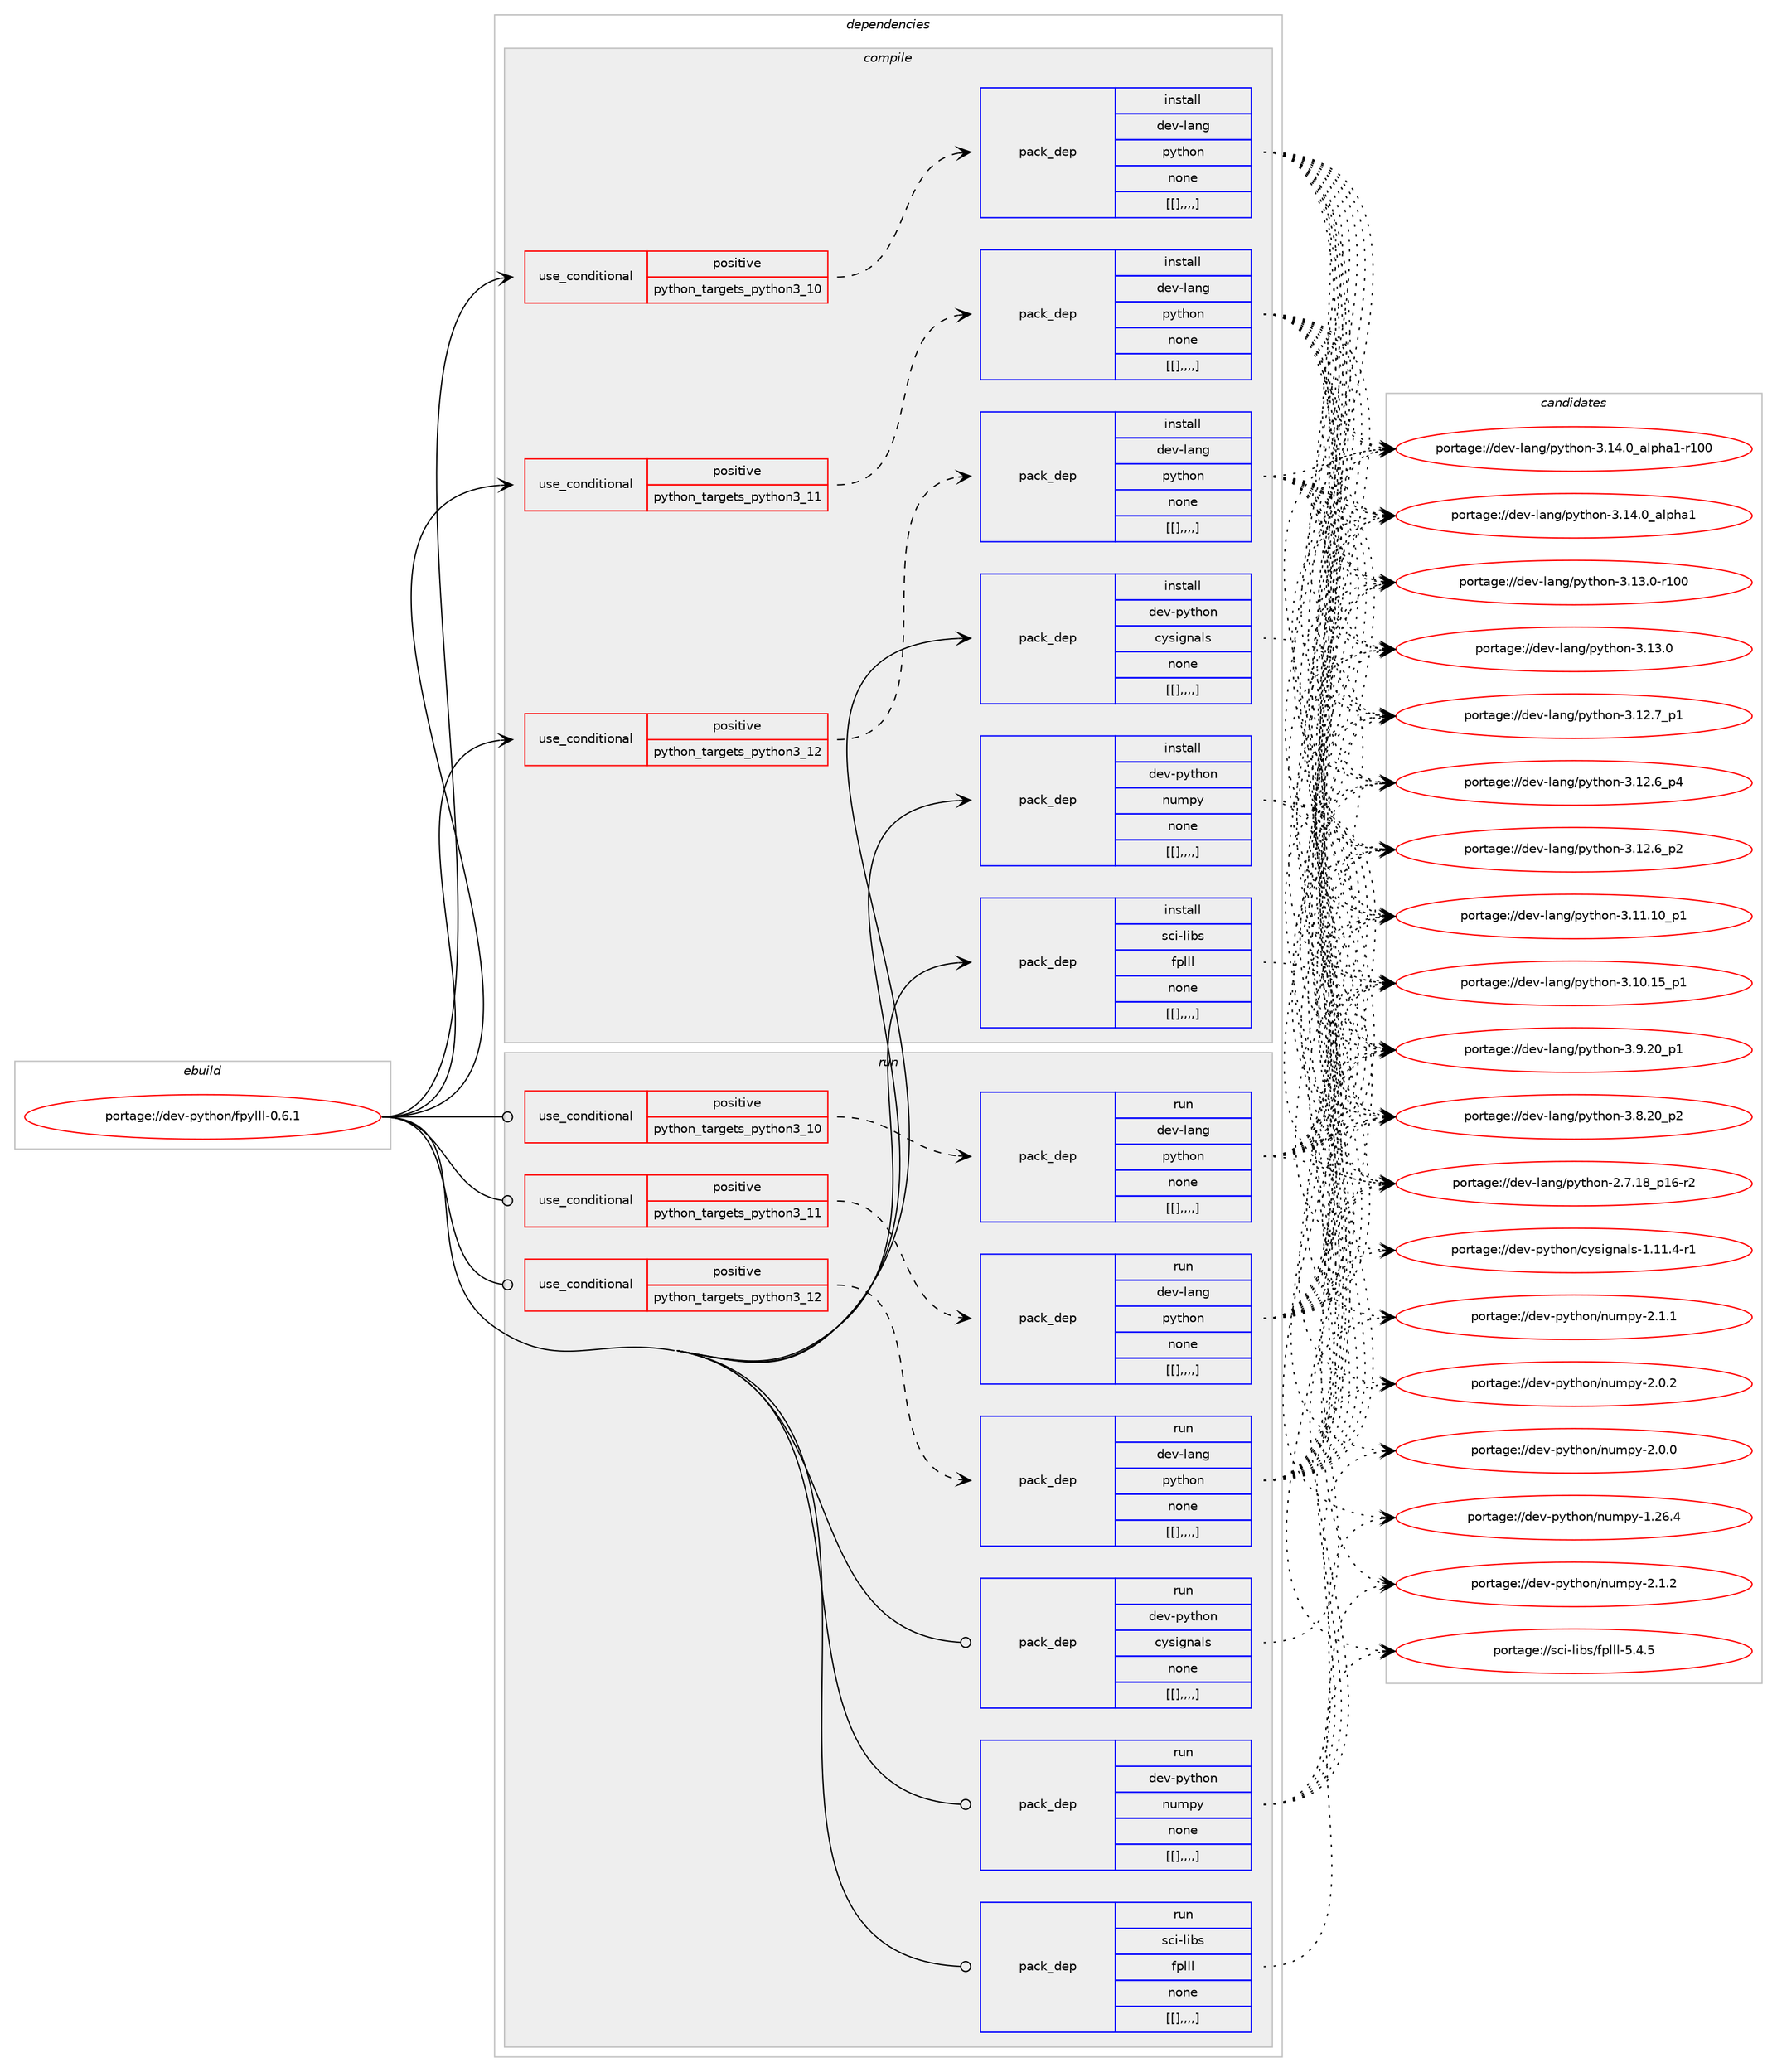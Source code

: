digraph prolog {

# *************
# Graph options
# *************

newrank=true;
concentrate=true;
compound=true;
graph [rankdir=LR,fontname=Helvetica,fontsize=10,ranksep=1.5];#, ranksep=2.5, nodesep=0.2];
edge  [arrowhead=vee];
node  [fontname=Helvetica,fontsize=10];

# **********
# The ebuild
# **********

subgraph cluster_leftcol {
color=gray;
label=<<i>ebuild</i>>;
id [label="portage://dev-python/fpylll-0.6.1", color=red, width=4, href="../dev-python/fpylll-0.6.1.svg"];
}

# ****************
# The dependencies
# ****************

subgraph cluster_midcol {
color=gray;
label=<<i>dependencies</i>>;
subgraph cluster_compile {
fillcolor="#eeeeee";
style=filled;
label=<<i>compile</i>>;
subgraph cond35155 {
dependency152366 [label=<<TABLE BORDER="0" CELLBORDER="1" CELLSPACING="0" CELLPADDING="4"><TR><TD ROWSPAN="3" CELLPADDING="10">use_conditional</TD></TR><TR><TD>positive</TD></TR><TR><TD>python_targets_python3_10</TD></TR></TABLE>>, shape=none, color=red];
subgraph pack115888 {
dependency152379 [label=<<TABLE BORDER="0" CELLBORDER="1" CELLSPACING="0" CELLPADDING="4" WIDTH="220"><TR><TD ROWSPAN="6" CELLPADDING="30">pack_dep</TD></TR><TR><TD WIDTH="110">install</TD></TR><TR><TD>dev-lang</TD></TR><TR><TD>python</TD></TR><TR><TD>none</TD></TR><TR><TD>[[],,,,]</TD></TR></TABLE>>, shape=none, color=blue];
}
dependency152366:e -> dependency152379:w [weight=20,style="dashed",arrowhead="vee"];
}
id:e -> dependency152366:w [weight=20,style="solid",arrowhead="vee"];
subgraph cond35164 {
dependency152389 [label=<<TABLE BORDER="0" CELLBORDER="1" CELLSPACING="0" CELLPADDING="4"><TR><TD ROWSPAN="3" CELLPADDING="10">use_conditional</TD></TR><TR><TD>positive</TD></TR><TR><TD>python_targets_python3_11</TD></TR></TABLE>>, shape=none, color=red];
subgraph pack115903 {
dependency152396 [label=<<TABLE BORDER="0" CELLBORDER="1" CELLSPACING="0" CELLPADDING="4" WIDTH="220"><TR><TD ROWSPAN="6" CELLPADDING="30">pack_dep</TD></TR><TR><TD WIDTH="110">install</TD></TR><TR><TD>dev-lang</TD></TR><TR><TD>python</TD></TR><TR><TD>none</TD></TR><TR><TD>[[],,,,]</TD></TR></TABLE>>, shape=none, color=blue];
}
dependency152389:e -> dependency152396:w [weight=20,style="dashed",arrowhead="vee"];
}
id:e -> dependency152389:w [weight=20,style="solid",arrowhead="vee"];
subgraph cond35174 {
dependency152414 [label=<<TABLE BORDER="0" CELLBORDER="1" CELLSPACING="0" CELLPADDING="4"><TR><TD ROWSPAN="3" CELLPADDING="10">use_conditional</TD></TR><TR><TD>positive</TD></TR><TR><TD>python_targets_python3_12</TD></TR></TABLE>>, shape=none, color=red];
subgraph pack115917 {
dependency152424 [label=<<TABLE BORDER="0" CELLBORDER="1" CELLSPACING="0" CELLPADDING="4" WIDTH="220"><TR><TD ROWSPAN="6" CELLPADDING="30">pack_dep</TD></TR><TR><TD WIDTH="110">install</TD></TR><TR><TD>dev-lang</TD></TR><TR><TD>python</TD></TR><TR><TD>none</TD></TR><TR><TD>[[],,,,]</TD></TR></TABLE>>, shape=none, color=blue];
}
dependency152414:e -> dependency152424:w [weight=20,style="dashed",arrowhead="vee"];
}
id:e -> dependency152414:w [weight=20,style="solid",arrowhead="vee"];
subgraph pack115926 {
dependency152450 [label=<<TABLE BORDER="0" CELLBORDER="1" CELLSPACING="0" CELLPADDING="4" WIDTH="220"><TR><TD ROWSPAN="6" CELLPADDING="30">pack_dep</TD></TR><TR><TD WIDTH="110">install</TD></TR><TR><TD>dev-python</TD></TR><TR><TD>cysignals</TD></TR><TR><TD>none</TD></TR><TR><TD>[[],,,,]</TD></TR></TABLE>>, shape=none, color=blue];
}
id:e -> dependency152450:w [weight=20,style="solid",arrowhead="vee"];
subgraph pack115935 {
dependency152462 [label=<<TABLE BORDER="0" CELLBORDER="1" CELLSPACING="0" CELLPADDING="4" WIDTH="220"><TR><TD ROWSPAN="6" CELLPADDING="30">pack_dep</TD></TR><TR><TD WIDTH="110">install</TD></TR><TR><TD>dev-python</TD></TR><TR><TD>numpy</TD></TR><TR><TD>none</TD></TR><TR><TD>[[],,,,]</TD></TR></TABLE>>, shape=none, color=blue];
}
id:e -> dependency152462:w [weight=20,style="solid",arrowhead="vee"];
subgraph pack115949 {
dependency152495 [label=<<TABLE BORDER="0" CELLBORDER="1" CELLSPACING="0" CELLPADDING="4" WIDTH="220"><TR><TD ROWSPAN="6" CELLPADDING="30">pack_dep</TD></TR><TR><TD WIDTH="110">install</TD></TR><TR><TD>sci-libs</TD></TR><TR><TD>fplll</TD></TR><TR><TD>none</TD></TR><TR><TD>[[],,,,]</TD></TR></TABLE>>, shape=none, color=blue];
}
id:e -> dependency152495:w [weight=20,style="solid",arrowhead="vee"];
}
subgraph cluster_compileandrun {
fillcolor="#eeeeee";
style=filled;
label=<<i>compile and run</i>>;
}
subgraph cluster_run {
fillcolor="#eeeeee";
style=filled;
label=<<i>run</i>>;
subgraph cond35234 {
dependency152538 [label=<<TABLE BORDER="0" CELLBORDER="1" CELLSPACING="0" CELLPADDING="4"><TR><TD ROWSPAN="3" CELLPADDING="10">use_conditional</TD></TR><TR><TD>positive</TD></TR><TR><TD>python_targets_python3_10</TD></TR></TABLE>>, shape=none, color=red];
subgraph pack115979 {
dependency152586 [label=<<TABLE BORDER="0" CELLBORDER="1" CELLSPACING="0" CELLPADDING="4" WIDTH="220"><TR><TD ROWSPAN="6" CELLPADDING="30">pack_dep</TD></TR><TR><TD WIDTH="110">run</TD></TR><TR><TD>dev-lang</TD></TR><TR><TD>python</TD></TR><TR><TD>none</TD></TR><TR><TD>[[],,,,]</TD></TR></TABLE>>, shape=none, color=blue];
}
dependency152538:e -> dependency152586:w [weight=20,style="dashed",arrowhead="vee"];
}
id:e -> dependency152538:w [weight=20,style="solid",arrowhead="odot"];
subgraph cond35271 {
dependency152607 [label=<<TABLE BORDER="0" CELLBORDER="1" CELLSPACING="0" CELLPADDING="4"><TR><TD ROWSPAN="3" CELLPADDING="10">use_conditional</TD></TR><TR><TD>positive</TD></TR><TR><TD>python_targets_python3_11</TD></TR></TABLE>>, shape=none, color=red];
subgraph pack116031 {
dependency152683 [label=<<TABLE BORDER="0" CELLBORDER="1" CELLSPACING="0" CELLPADDING="4" WIDTH="220"><TR><TD ROWSPAN="6" CELLPADDING="30">pack_dep</TD></TR><TR><TD WIDTH="110">run</TD></TR><TR><TD>dev-lang</TD></TR><TR><TD>python</TD></TR><TR><TD>none</TD></TR><TR><TD>[[],,,,]</TD></TR></TABLE>>, shape=none, color=blue];
}
dependency152607:e -> dependency152683:w [weight=20,style="dashed",arrowhead="vee"];
}
id:e -> dependency152607:w [weight=20,style="solid",arrowhead="odot"];
subgraph cond35317 {
dependency152693 [label=<<TABLE BORDER="0" CELLBORDER="1" CELLSPACING="0" CELLPADDING="4"><TR><TD ROWSPAN="3" CELLPADDING="10">use_conditional</TD></TR><TR><TD>positive</TD></TR><TR><TD>python_targets_python3_12</TD></TR></TABLE>>, shape=none, color=red];
subgraph pack116067 {
dependency152722 [label=<<TABLE BORDER="0" CELLBORDER="1" CELLSPACING="0" CELLPADDING="4" WIDTH="220"><TR><TD ROWSPAN="6" CELLPADDING="30">pack_dep</TD></TR><TR><TD WIDTH="110">run</TD></TR><TR><TD>dev-lang</TD></TR><TR><TD>python</TD></TR><TR><TD>none</TD></TR><TR><TD>[[],,,,]</TD></TR></TABLE>>, shape=none, color=blue];
}
dependency152693:e -> dependency152722:w [weight=20,style="dashed",arrowhead="vee"];
}
id:e -> dependency152693:w [weight=20,style="solid",arrowhead="odot"];
subgraph pack116088 {
dependency152811 [label=<<TABLE BORDER="0" CELLBORDER="1" CELLSPACING="0" CELLPADDING="4" WIDTH="220"><TR><TD ROWSPAN="6" CELLPADDING="30">pack_dep</TD></TR><TR><TD WIDTH="110">run</TD></TR><TR><TD>dev-python</TD></TR><TR><TD>cysignals</TD></TR><TR><TD>none</TD></TR><TR><TD>[[],,,,]</TD></TR></TABLE>>, shape=none, color=blue];
}
id:e -> dependency152811:w [weight=20,style="solid",arrowhead="odot"];
subgraph pack116164 {
dependency152883 [label=<<TABLE BORDER="0" CELLBORDER="1" CELLSPACING="0" CELLPADDING="4" WIDTH="220"><TR><TD ROWSPAN="6" CELLPADDING="30">pack_dep</TD></TR><TR><TD WIDTH="110">run</TD></TR><TR><TD>dev-python</TD></TR><TR><TD>numpy</TD></TR><TR><TD>none</TD></TR><TR><TD>[[],,,,]</TD></TR></TABLE>>, shape=none, color=blue];
}
id:e -> dependency152883:w [weight=20,style="solid",arrowhead="odot"];
subgraph pack116186 {
dependency152917 [label=<<TABLE BORDER="0" CELLBORDER="1" CELLSPACING="0" CELLPADDING="4" WIDTH="220"><TR><TD ROWSPAN="6" CELLPADDING="30">pack_dep</TD></TR><TR><TD WIDTH="110">run</TD></TR><TR><TD>sci-libs</TD></TR><TR><TD>fplll</TD></TR><TR><TD>none</TD></TR><TR><TD>[[],,,,]</TD></TR></TABLE>>, shape=none, color=blue];
}
id:e -> dependency152917:w [weight=20,style="solid",arrowhead="odot"];
}
}

# **************
# The candidates
# **************

subgraph cluster_choices {
rank=same;
color=gray;
label=<<i>candidates</i>>;

subgraph choice116010 {
color=black;
nodesep=1;
choice100101118451089711010347112121116104111110455146495246489597108112104974945114494848 [label="portage://dev-lang/python-3.14.0_alpha1-r100", color=red, width=4,href="../dev-lang/python-3.14.0_alpha1-r100.svg"];
choice1001011184510897110103471121211161041111104551464952464895971081121049749 [label="portage://dev-lang/python-3.14.0_alpha1", color=red, width=4,href="../dev-lang/python-3.14.0_alpha1.svg"];
choice1001011184510897110103471121211161041111104551464951464845114494848 [label="portage://dev-lang/python-3.13.0-r100", color=red, width=4,href="../dev-lang/python-3.13.0-r100.svg"];
choice10010111845108971101034711212111610411111045514649514648 [label="portage://dev-lang/python-3.13.0", color=red, width=4,href="../dev-lang/python-3.13.0.svg"];
choice100101118451089711010347112121116104111110455146495046559511249 [label="portage://dev-lang/python-3.12.7_p1", color=red, width=4,href="../dev-lang/python-3.12.7_p1.svg"];
choice100101118451089711010347112121116104111110455146495046549511252 [label="portage://dev-lang/python-3.12.6_p4", color=red, width=4,href="../dev-lang/python-3.12.6_p4.svg"];
choice100101118451089711010347112121116104111110455146495046549511250 [label="portage://dev-lang/python-3.12.6_p2", color=red, width=4,href="../dev-lang/python-3.12.6_p2.svg"];
choice10010111845108971101034711212111610411111045514649494649489511249 [label="portage://dev-lang/python-3.11.10_p1", color=red, width=4,href="../dev-lang/python-3.11.10_p1.svg"];
choice10010111845108971101034711212111610411111045514649484649539511249 [label="portage://dev-lang/python-3.10.15_p1", color=red, width=4,href="../dev-lang/python-3.10.15_p1.svg"];
choice100101118451089711010347112121116104111110455146574650489511249 [label="portage://dev-lang/python-3.9.20_p1", color=red, width=4,href="../dev-lang/python-3.9.20_p1.svg"];
choice100101118451089711010347112121116104111110455146564650489511250 [label="portage://dev-lang/python-3.8.20_p2", color=red, width=4,href="../dev-lang/python-3.8.20_p2.svg"];
choice100101118451089711010347112121116104111110455046554649569511249544511450 [label="portage://dev-lang/python-2.7.18_p16-r2", color=red, width=4,href="../dev-lang/python-2.7.18_p16-r2.svg"];
dependency152379:e -> choice100101118451089711010347112121116104111110455146495246489597108112104974945114494848:w [style=dotted,weight="100"];
dependency152379:e -> choice1001011184510897110103471121211161041111104551464952464895971081121049749:w [style=dotted,weight="100"];
dependency152379:e -> choice1001011184510897110103471121211161041111104551464951464845114494848:w [style=dotted,weight="100"];
dependency152379:e -> choice10010111845108971101034711212111610411111045514649514648:w [style=dotted,weight="100"];
dependency152379:e -> choice100101118451089711010347112121116104111110455146495046559511249:w [style=dotted,weight="100"];
dependency152379:e -> choice100101118451089711010347112121116104111110455146495046549511252:w [style=dotted,weight="100"];
dependency152379:e -> choice100101118451089711010347112121116104111110455146495046549511250:w [style=dotted,weight="100"];
dependency152379:e -> choice10010111845108971101034711212111610411111045514649494649489511249:w [style=dotted,weight="100"];
dependency152379:e -> choice10010111845108971101034711212111610411111045514649484649539511249:w [style=dotted,weight="100"];
dependency152379:e -> choice100101118451089711010347112121116104111110455146574650489511249:w [style=dotted,weight="100"];
dependency152379:e -> choice100101118451089711010347112121116104111110455146564650489511250:w [style=dotted,weight="100"];
dependency152379:e -> choice100101118451089711010347112121116104111110455046554649569511249544511450:w [style=dotted,weight="100"];
}
subgraph choice116014 {
color=black;
nodesep=1;
choice100101118451089711010347112121116104111110455146495246489597108112104974945114494848 [label="portage://dev-lang/python-3.14.0_alpha1-r100", color=red, width=4,href="../dev-lang/python-3.14.0_alpha1-r100.svg"];
choice1001011184510897110103471121211161041111104551464952464895971081121049749 [label="portage://dev-lang/python-3.14.0_alpha1", color=red, width=4,href="../dev-lang/python-3.14.0_alpha1.svg"];
choice1001011184510897110103471121211161041111104551464951464845114494848 [label="portage://dev-lang/python-3.13.0-r100", color=red, width=4,href="../dev-lang/python-3.13.0-r100.svg"];
choice10010111845108971101034711212111610411111045514649514648 [label="portage://dev-lang/python-3.13.0", color=red, width=4,href="../dev-lang/python-3.13.0.svg"];
choice100101118451089711010347112121116104111110455146495046559511249 [label="portage://dev-lang/python-3.12.7_p1", color=red, width=4,href="../dev-lang/python-3.12.7_p1.svg"];
choice100101118451089711010347112121116104111110455146495046549511252 [label="portage://dev-lang/python-3.12.6_p4", color=red, width=4,href="../dev-lang/python-3.12.6_p4.svg"];
choice100101118451089711010347112121116104111110455146495046549511250 [label="portage://dev-lang/python-3.12.6_p2", color=red, width=4,href="../dev-lang/python-3.12.6_p2.svg"];
choice10010111845108971101034711212111610411111045514649494649489511249 [label="portage://dev-lang/python-3.11.10_p1", color=red, width=4,href="../dev-lang/python-3.11.10_p1.svg"];
choice10010111845108971101034711212111610411111045514649484649539511249 [label="portage://dev-lang/python-3.10.15_p1", color=red, width=4,href="../dev-lang/python-3.10.15_p1.svg"];
choice100101118451089711010347112121116104111110455146574650489511249 [label="portage://dev-lang/python-3.9.20_p1", color=red, width=4,href="../dev-lang/python-3.9.20_p1.svg"];
choice100101118451089711010347112121116104111110455146564650489511250 [label="portage://dev-lang/python-3.8.20_p2", color=red, width=4,href="../dev-lang/python-3.8.20_p2.svg"];
choice100101118451089711010347112121116104111110455046554649569511249544511450 [label="portage://dev-lang/python-2.7.18_p16-r2", color=red, width=4,href="../dev-lang/python-2.7.18_p16-r2.svg"];
dependency152396:e -> choice100101118451089711010347112121116104111110455146495246489597108112104974945114494848:w [style=dotted,weight="100"];
dependency152396:e -> choice1001011184510897110103471121211161041111104551464952464895971081121049749:w [style=dotted,weight="100"];
dependency152396:e -> choice1001011184510897110103471121211161041111104551464951464845114494848:w [style=dotted,weight="100"];
dependency152396:e -> choice10010111845108971101034711212111610411111045514649514648:w [style=dotted,weight="100"];
dependency152396:e -> choice100101118451089711010347112121116104111110455146495046559511249:w [style=dotted,weight="100"];
dependency152396:e -> choice100101118451089711010347112121116104111110455146495046549511252:w [style=dotted,weight="100"];
dependency152396:e -> choice100101118451089711010347112121116104111110455146495046549511250:w [style=dotted,weight="100"];
dependency152396:e -> choice10010111845108971101034711212111610411111045514649494649489511249:w [style=dotted,weight="100"];
dependency152396:e -> choice10010111845108971101034711212111610411111045514649484649539511249:w [style=dotted,weight="100"];
dependency152396:e -> choice100101118451089711010347112121116104111110455146574650489511249:w [style=dotted,weight="100"];
dependency152396:e -> choice100101118451089711010347112121116104111110455146564650489511250:w [style=dotted,weight="100"];
dependency152396:e -> choice100101118451089711010347112121116104111110455046554649569511249544511450:w [style=dotted,weight="100"];
}
subgraph choice116021 {
color=black;
nodesep=1;
choice100101118451089711010347112121116104111110455146495246489597108112104974945114494848 [label="portage://dev-lang/python-3.14.0_alpha1-r100", color=red, width=4,href="../dev-lang/python-3.14.0_alpha1-r100.svg"];
choice1001011184510897110103471121211161041111104551464952464895971081121049749 [label="portage://dev-lang/python-3.14.0_alpha1", color=red, width=4,href="../dev-lang/python-3.14.0_alpha1.svg"];
choice1001011184510897110103471121211161041111104551464951464845114494848 [label="portage://dev-lang/python-3.13.0-r100", color=red, width=4,href="../dev-lang/python-3.13.0-r100.svg"];
choice10010111845108971101034711212111610411111045514649514648 [label="portage://dev-lang/python-3.13.0", color=red, width=4,href="../dev-lang/python-3.13.0.svg"];
choice100101118451089711010347112121116104111110455146495046559511249 [label="portage://dev-lang/python-3.12.7_p1", color=red, width=4,href="../dev-lang/python-3.12.7_p1.svg"];
choice100101118451089711010347112121116104111110455146495046549511252 [label="portage://dev-lang/python-3.12.6_p4", color=red, width=4,href="../dev-lang/python-3.12.6_p4.svg"];
choice100101118451089711010347112121116104111110455146495046549511250 [label="portage://dev-lang/python-3.12.6_p2", color=red, width=4,href="../dev-lang/python-3.12.6_p2.svg"];
choice10010111845108971101034711212111610411111045514649494649489511249 [label="portage://dev-lang/python-3.11.10_p1", color=red, width=4,href="../dev-lang/python-3.11.10_p1.svg"];
choice10010111845108971101034711212111610411111045514649484649539511249 [label="portage://dev-lang/python-3.10.15_p1", color=red, width=4,href="../dev-lang/python-3.10.15_p1.svg"];
choice100101118451089711010347112121116104111110455146574650489511249 [label="portage://dev-lang/python-3.9.20_p1", color=red, width=4,href="../dev-lang/python-3.9.20_p1.svg"];
choice100101118451089711010347112121116104111110455146564650489511250 [label="portage://dev-lang/python-3.8.20_p2", color=red, width=4,href="../dev-lang/python-3.8.20_p2.svg"];
choice100101118451089711010347112121116104111110455046554649569511249544511450 [label="portage://dev-lang/python-2.7.18_p16-r2", color=red, width=4,href="../dev-lang/python-2.7.18_p16-r2.svg"];
dependency152424:e -> choice100101118451089711010347112121116104111110455146495246489597108112104974945114494848:w [style=dotted,weight="100"];
dependency152424:e -> choice1001011184510897110103471121211161041111104551464952464895971081121049749:w [style=dotted,weight="100"];
dependency152424:e -> choice1001011184510897110103471121211161041111104551464951464845114494848:w [style=dotted,weight="100"];
dependency152424:e -> choice10010111845108971101034711212111610411111045514649514648:w [style=dotted,weight="100"];
dependency152424:e -> choice100101118451089711010347112121116104111110455146495046559511249:w [style=dotted,weight="100"];
dependency152424:e -> choice100101118451089711010347112121116104111110455146495046549511252:w [style=dotted,weight="100"];
dependency152424:e -> choice100101118451089711010347112121116104111110455146495046549511250:w [style=dotted,weight="100"];
dependency152424:e -> choice10010111845108971101034711212111610411111045514649494649489511249:w [style=dotted,weight="100"];
dependency152424:e -> choice10010111845108971101034711212111610411111045514649484649539511249:w [style=dotted,weight="100"];
dependency152424:e -> choice100101118451089711010347112121116104111110455146574650489511249:w [style=dotted,weight="100"];
dependency152424:e -> choice100101118451089711010347112121116104111110455146564650489511250:w [style=dotted,weight="100"];
dependency152424:e -> choice100101118451089711010347112121116104111110455046554649569511249544511450:w [style=dotted,weight="100"];
}
subgraph choice116036 {
color=black;
nodesep=1;
choice10010111845112121116104111110479912111510510311097108115454946494946524511449 [label="portage://dev-python/cysignals-1.11.4-r1", color=red, width=4,href="../dev-python/cysignals-1.11.4-r1.svg"];
dependency152450:e -> choice10010111845112121116104111110479912111510510311097108115454946494946524511449:w [style=dotted,weight="100"];
}
subgraph choice116037 {
color=black;
nodesep=1;
choice1001011184511212111610411111047110117109112121455046494650 [label="portage://dev-python/numpy-2.1.2", color=red, width=4,href="../dev-python/numpy-2.1.2.svg"];
choice1001011184511212111610411111047110117109112121455046494649 [label="portage://dev-python/numpy-2.1.1", color=red, width=4,href="../dev-python/numpy-2.1.1.svg"];
choice1001011184511212111610411111047110117109112121455046484650 [label="portage://dev-python/numpy-2.0.2", color=red, width=4,href="../dev-python/numpy-2.0.2.svg"];
choice1001011184511212111610411111047110117109112121455046484648 [label="portage://dev-python/numpy-2.0.0", color=red, width=4,href="../dev-python/numpy-2.0.0.svg"];
choice100101118451121211161041111104711011710911212145494650544652 [label="portage://dev-python/numpy-1.26.4", color=red, width=4,href="../dev-python/numpy-1.26.4.svg"];
dependency152462:e -> choice1001011184511212111610411111047110117109112121455046494650:w [style=dotted,weight="100"];
dependency152462:e -> choice1001011184511212111610411111047110117109112121455046494649:w [style=dotted,weight="100"];
dependency152462:e -> choice1001011184511212111610411111047110117109112121455046484650:w [style=dotted,weight="100"];
dependency152462:e -> choice1001011184511212111610411111047110117109112121455046484648:w [style=dotted,weight="100"];
dependency152462:e -> choice100101118451121211161041111104711011710911212145494650544652:w [style=dotted,weight="100"];
}
subgraph choice116057 {
color=black;
nodesep=1;
choice11599105451081059811547102112108108108455346524653 [label="portage://sci-libs/fplll-5.4.5", color=red, width=4,href="../sci-libs/fplll-5.4.5.svg"];
dependency152495:e -> choice11599105451081059811547102112108108108455346524653:w [style=dotted,weight="100"];
}
subgraph choice116058 {
color=black;
nodesep=1;
choice100101118451089711010347112121116104111110455146495246489597108112104974945114494848 [label="portage://dev-lang/python-3.14.0_alpha1-r100", color=red, width=4,href="../dev-lang/python-3.14.0_alpha1-r100.svg"];
choice1001011184510897110103471121211161041111104551464952464895971081121049749 [label="portage://dev-lang/python-3.14.0_alpha1", color=red, width=4,href="../dev-lang/python-3.14.0_alpha1.svg"];
choice1001011184510897110103471121211161041111104551464951464845114494848 [label="portage://dev-lang/python-3.13.0-r100", color=red, width=4,href="../dev-lang/python-3.13.0-r100.svg"];
choice10010111845108971101034711212111610411111045514649514648 [label="portage://dev-lang/python-3.13.0", color=red, width=4,href="../dev-lang/python-3.13.0.svg"];
choice100101118451089711010347112121116104111110455146495046559511249 [label="portage://dev-lang/python-3.12.7_p1", color=red, width=4,href="../dev-lang/python-3.12.7_p1.svg"];
choice100101118451089711010347112121116104111110455146495046549511252 [label="portage://dev-lang/python-3.12.6_p4", color=red, width=4,href="../dev-lang/python-3.12.6_p4.svg"];
choice100101118451089711010347112121116104111110455146495046549511250 [label="portage://dev-lang/python-3.12.6_p2", color=red, width=4,href="../dev-lang/python-3.12.6_p2.svg"];
choice10010111845108971101034711212111610411111045514649494649489511249 [label="portage://dev-lang/python-3.11.10_p1", color=red, width=4,href="../dev-lang/python-3.11.10_p1.svg"];
choice10010111845108971101034711212111610411111045514649484649539511249 [label="portage://dev-lang/python-3.10.15_p1", color=red, width=4,href="../dev-lang/python-3.10.15_p1.svg"];
choice100101118451089711010347112121116104111110455146574650489511249 [label="portage://dev-lang/python-3.9.20_p1", color=red, width=4,href="../dev-lang/python-3.9.20_p1.svg"];
choice100101118451089711010347112121116104111110455146564650489511250 [label="portage://dev-lang/python-3.8.20_p2", color=red, width=4,href="../dev-lang/python-3.8.20_p2.svg"];
choice100101118451089711010347112121116104111110455046554649569511249544511450 [label="portage://dev-lang/python-2.7.18_p16-r2", color=red, width=4,href="../dev-lang/python-2.7.18_p16-r2.svg"];
dependency152586:e -> choice100101118451089711010347112121116104111110455146495246489597108112104974945114494848:w [style=dotted,weight="100"];
dependency152586:e -> choice1001011184510897110103471121211161041111104551464952464895971081121049749:w [style=dotted,weight="100"];
dependency152586:e -> choice1001011184510897110103471121211161041111104551464951464845114494848:w [style=dotted,weight="100"];
dependency152586:e -> choice10010111845108971101034711212111610411111045514649514648:w [style=dotted,weight="100"];
dependency152586:e -> choice100101118451089711010347112121116104111110455146495046559511249:w [style=dotted,weight="100"];
dependency152586:e -> choice100101118451089711010347112121116104111110455146495046549511252:w [style=dotted,weight="100"];
dependency152586:e -> choice100101118451089711010347112121116104111110455146495046549511250:w [style=dotted,weight="100"];
dependency152586:e -> choice10010111845108971101034711212111610411111045514649494649489511249:w [style=dotted,weight="100"];
dependency152586:e -> choice10010111845108971101034711212111610411111045514649484649539511249:w [style=dotted,weight="100"];
dependency152586:e -> choice100101118451089711010347112121116104111110455146574650489511249:w [style=dotted,weight="100"];
dependency152586:e -> choice100101118451089711010347112121116104111110455146564650489511250:w [style=dotted,weight="100"];
dependency152586:e -> choice100101118451089711010347112121116104111110455046554649569511249544511450:w [style=dotted,weight="100"];
}
subgraph choice116079 {
color=black;
nodesep=1;
choice100101118451089711010347112121116104111110455146495246489597108112104974945114494848 [label="portage://dev-lang/python-3.14.0_alpha1-r100", color=red, width=4,href="../dev-lang/python-3.14.0_alpha1-r100.svg"];
choice1001011184510897110103471121211161041111104551464952464895971081121049749 [label="portage://dev-lang/python-3.14.0_alpha1", color=red, width=4,href="../dev-lang/python-3.14.0_alpha1.svg"];
choice1001011184510897110103471121211161041111104551464951464845114494848 [label="portage://dev-lang/python-3.13.0-r100", color=red, width=4,href="../dev-lang/python-3.13.0-r100.svg"];
choice10010111845108971101034711212111610411111045514649514648 [label="portage://dev-lang/python-3.13.0", color=red, width=4,href="../dev-lang/python-3.13.0.svg"];
choice100101118451089711010347112121116104111110455146495046559511249 [label="portage://dev-lang/python-3.12.7_p1", color=red, width=4,href="../dev-lang/python-3.12.7_p1.svg"];
choice100101118451089711010347112121116104111110455146495046549511252 [label="portage://dev-lang/python-3.12.6_p4", color=red, width=4,href="../dev-lang/python-3.12.6_p4.svg"];
choice100101118451089711010347112121116104111110455146495046549511250 [label="portage://dev-lang/python-3.12.6_p2", color=red, width=4,href="../dev-lang/python-3.12.6_p2.svg"];
choice10010111845108971101034711212111610411111045514649494649489511249 [label="portage://dev-lang/python-3.11.10_p1", color=red, width=4,href="../dev-lang/python-3.11.10_p1.svg"];
choice10010111845108971101034711212111610411111045514649484649539511249 [label="portage://dev-lang/python-3.10.15_p1", color=red, width=4,href="../dev-lang/python-3.10.15_p1.svg"];
choice100101118451089711010347112121116104111110455146574650489511249 [label="portage://dev-lang/python-3.9.20_p1", color=red, width=4,href="../dev-lang/python-3.9.20_p1.svg"];
choice100101118451089711010347112121116104111110455146564650489511250 [label="portage://dev-lang/python-3.8.20_p2", color=red, width=4,href="../dev-lang/python-3.8.20_p2.svg"];
choice100101118451089711010347112121116104111110455046554649569511249544511450 [label="portage://dev-lang/python-2.7.18_p16-r2", color=red, width=4,href="../dev-lang/python-2.7.18_p16-r2.svg"];
dependency152683:e -> choice100101118451089711010347112121116104111110455146495246489597108112104974945114494848:w [style=dotted,weight="100"];
dependency152683:e -> choice1001011184510897110103471121211161041111104551464952464895971081121049749:w [style=dotted,weight="100"];
dependency152683:e -> choice1001011184510897110103471121211161041111104551464951464845114494848:w [style=dotted,weight="100"];
dependency152683:e -> choice10010111845108971101034711212111610411111045514649514648:w [style=dotted,weight="100"];
dependency152683:e -> choice100101118451089711010347112121116104111110455146495046559511249:w [style=dotted,weight="100"];
dependency152683:e -> choice100101118451089711010347112121116104111110455146495046549511252:w [style=dotted,weight="100"];
dependency152683:e -> choice100101118451089711010347112121116104111110455146495046549511250:w [style=dotted,weight="100"];
dependency152683:e -> choice10010111845108971101034711212111610411111045514649494649489511249:w [style=dotted,weight="100"];
dependency152683:e -> choice10010111845108971101034711212111610411111045514649484649539511249:w [style=dotted,weight="100"];
dependency152683:e -> choice100101118451089711010347112121116104111110455146574650489511249:w [style=dotted,weight="100"];
dependency152683:e -> choice100101118451089711010347112121116104111110455146564650489511250:w [style=dotted,weight="100"];
dependency152683:e -> choice100101118451089711010347112121116104111110455046554649569511249544511450:w [style=dotted,weight="100"];
}
subgraph choice116100 {
color=black;
nodesep=1;
choice100101118451089711010347112121116104111110455146495246489597108112104974945114494848 [label="portage://dev-lang/python-3.14.0_alpha1-r100", color=red, width=4,href="../dev-lang/python-3.14.0_alpha1-r100.svg"];
choice1001011184510897110103471121211161041111104551464952464895971081121049749 [label="portage://dev-lang/python-3.14.0_alpha1", color=red, width=4,href="../dev-lang/python-3.14.0_alpha1.svg"];
choice1001011184510897110103471121211161041111104551464951464845114494848 [label="portage://dev-lang/python-3.13.0-r100", color=red, width=4,href="../dev-lang/python-3.13.0-r100.svg"];
choice10010111845108971101034711212111610411111045514649514648 [label="portage://dev-lang/python-3.13.0", color=red, width=4,href="../dev-lang/python-3.13.0.svg"];
choice100101118451089711010347112121116104111110455146495046559511249 [label="portage://dev-lang/python-3.12.7_p1", color=red, width=4,href="../dev-lang/python-3.12.7_p1.svg"];
choice100101118451089711010347112121116104111110455146495046549511252 [label="portage://dev-lang/python-3.12.6_p4", color=red, width=4,href="../dev-lang/python-3.12.6_p4.svg"];
choice100101118451089711010347112121116104111110455146495046549511250 [label="portage://dev-lang/python-3.12.6_p2", color=red, width=4,href="../dev-lang/python-3.12.6_p2.svg"];
choice10010111845108971101034711212111610411111045514649494649489511249 [label="portage://dev-lang/python-3.11.10_p1", color=red, width=4,href="../dev-lang/python-3.11.10_p1.svg"];
choice10010111845108971101034711212111610411111045514649484649539511249 [label="portage://dev-lang/python-3.10.15_p1", color=red, width=4,href="../dev-lang/python-3.10.15_p1.svg"];
choice100101118451089711010347112121116104111110455146574650489511249 [label="portage://dev-lang/python-3.9.20_p1", color=red, width=4,href="../dev-lang/python-3.9.20_p1.svg"];
choice100101118451089711010347112121116104111110455146564650489511250 [label="portage://dev-lang/python-3.8.20_p2", color=red, width=4,href="../dev-lang/python-3.8.20_p2.svg"];
choice100101118451089711010347112121116104111110455046554649569511249544511450 [label="portage://dev-lang/python-2.7.18_p16-r2", color=red, width=4,href="../dev-lang/python-2.7.18_p16-r2.svg"];
dependency152722:e -> choice100101118451089711010347112121116104111110455146495246489597108112104974945114494848:w [style=dotted,weight="100"];
dependency152722:e -> choice1001011184510897110103471121211161041111104551464952464895971081121049749:w [style=dotted,weight="100"];
dependency152722:e -> choice1001011184510897110103471121211161041111104551464951464845114494848:w [style=dotted,weight="100"];
dependency152722:e -> choice10010111845108971101034711212111610411111045514649514648:w [style=dotted,weight="100"];
dependency152722:e -> choice100101118451089711010347112121116104111110455146495046559511249:w [style=dotted,weight="100"];
dependency152722:e -> choice100101118451089711010347112121116104111110455146495046549511252:w [style=dotted,weight="100"];
dependency152722:e -> choice100101118451089711010347112121116104111110455146495046549511250:w [style=dotted,weight="100"];
dependency152722:e -> choice10010111845108971101034711212111610411111045514649494649489511249:w [style=dotted,weight="100"];
dependency152722:e -> choice10010111845108971101034711212111610411111045514649484649539511249:w [style=dotted,weight="100"];
dependency152722:e -> choice100101118451089711010347112121116104111110455146574650489511249:w [style=dotted,weight="100"];
dependency152722:e -> choice100101118451089711010347112121116104111110455146564650489511250:w [style=dotted,weight="100"];
dependency152722:e -> choice100101118451089711010347112121116104111110455046554649569511249544511450:w [style=dotted,weight="100"];
}
subgraph choice116105 {
color=black;
nodesep=1;
choice10010111845112121116104111110479912111510510311097108115454946494946524511449 [label="portage://dev-python/cysignals-1.11.4-r1", color=red, width=4,href="../dev-python/cysignals-1.11.4-r1.svg"];
dependency152811:e -> choice10010111845112121116104111110479912111510510311097108115454946494946524511449:w [style=dotted,weight="100"];
}
subgraph choice116120 {
color=black;
nodesep=1;
choice1001011184511212111610411111047110117109112121455046494650 [label="portage://dev-python/numpy-2.1.2", color=red, width=4,href="../dev-python/numpy-2.1.2.svg"];
choice1001011184511212111610411111047110117109112121455046494649 [label="portage://dev-python/numpy-2.1.1", color=red, width=4,href="../dev-python/numpy-2.1.1.svg"];
choice1001011184511212111610411111047110117109112121455046484650 [label="portage://dev-python/numpy-2.0.2", color=red, width=4,href="../dev-python/numpy-2.0.2.svg"];
choice1001011184511212111610411111047110117109112121455046484648 [label="portage://dev-python/numpy-2.0.0", color=red, width=4,href="../dev-python/numpy-2.0.0.svg"];
choice100101118451121211161041111104711011710911212145494650544652 [label="portage://dev-python/numpy-1.26.4", color=red, width=4,href="../dev-python/numpy-1.26.4.svg"];
dependency152883:e -> choice1001011184511212111610411111047110117109112121455046494650:w [style=dotted,weight="100"];
dependency152883:e -> choice1001011184511212111610411111047110117109112121455046494649:w [style=dotted,weight="100"];
dependency152883:e -> choice1001011184511212111610411111047110117109112121455046484650:w [style=dotted,weight="100"];
dependency152883:e -> choice1001011184511212111610411111047110117109112121455046484648:w [style=dotted,weight="100"];
dependency152883:e -> choice100101118451121211161041111104711011710911212145494650544652:w [style=dotted,weight="100"];
}
subgraph choice116142 {
color=black;
nodesep=1;
choice11599105451081059811547102112108108108455346524653 [label="portage://sci-libs/fplll-5.4.5", color=red, width=4,href="../sci-libs/fplll-5.4.5.svg"];
dependency152917:e -> choice11599105451081059811547102112108108108455346524653:w [style=dotted,weight="100"];
}
}

}
